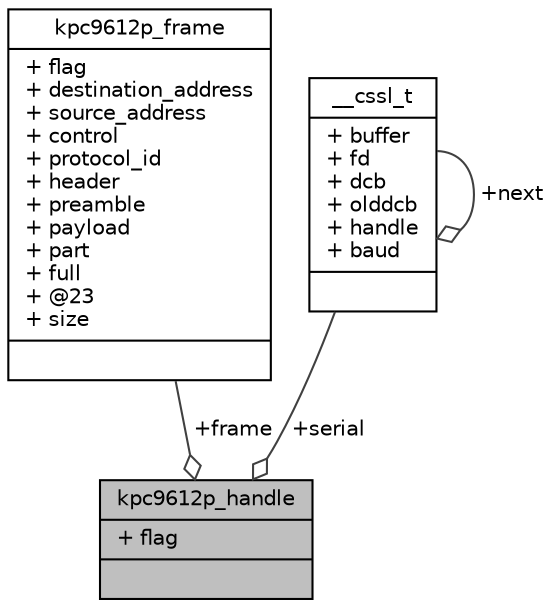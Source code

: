 digraph "kpc9612p_handle"
{
 // INTERACTIVE_SVG=YES
  edge [fontname="Helvetica",fontsize="10",labelfontname="Helvetica",labelfontsize="10"];
  node [fontname="Helvetica",fontsize="10",shape=record];
  Node1 [label="{kpc9612p_handle\n|+ flag\l|}",height=0.2,width=0.4,color="black", fillcolor="grey75", style="filled", fontcolor="black"];
  Node2 -> Node1 [color="grey25",fontsize="10",style="solid",label=" +frame" ,arrowhead="odiamond",fontname="Helvetica"];
  Node2 [label="{kpc9612p_frame\n|+ flag\l+ destination_address\l+ source_address\l+ control\l+ protocol_id\l+ header\l+ preamble\l+ payload\l+ part\l+ full\l+ @23\l+ size\l|}",height=0.2,width=0.4,color="black", fillcolor="white", style="filled",URL="$structkpc9612p__frame.html"];
  Node3 -> Node1 [color="grey25",fontsize="10",style="solid",label=" +serial" ,arrowhead="odiamond",fontname="Helvetica"];
  Node3 [label="{__cssl_t\n|+ buffer\l+ fd\l+ dcb\l+ olddcb\l+ handle\l+ baud\l|}",height=0.2,width=0.4,color="black", fillcolor="white", style="filled",URL="$struct____cssl__t.html"];
  Node3 -> Node3 [color="grey25",fontsize="10",style="solid",label=" +next" ,arrowhead="odiamond",fontname="Helvetica"];
}
